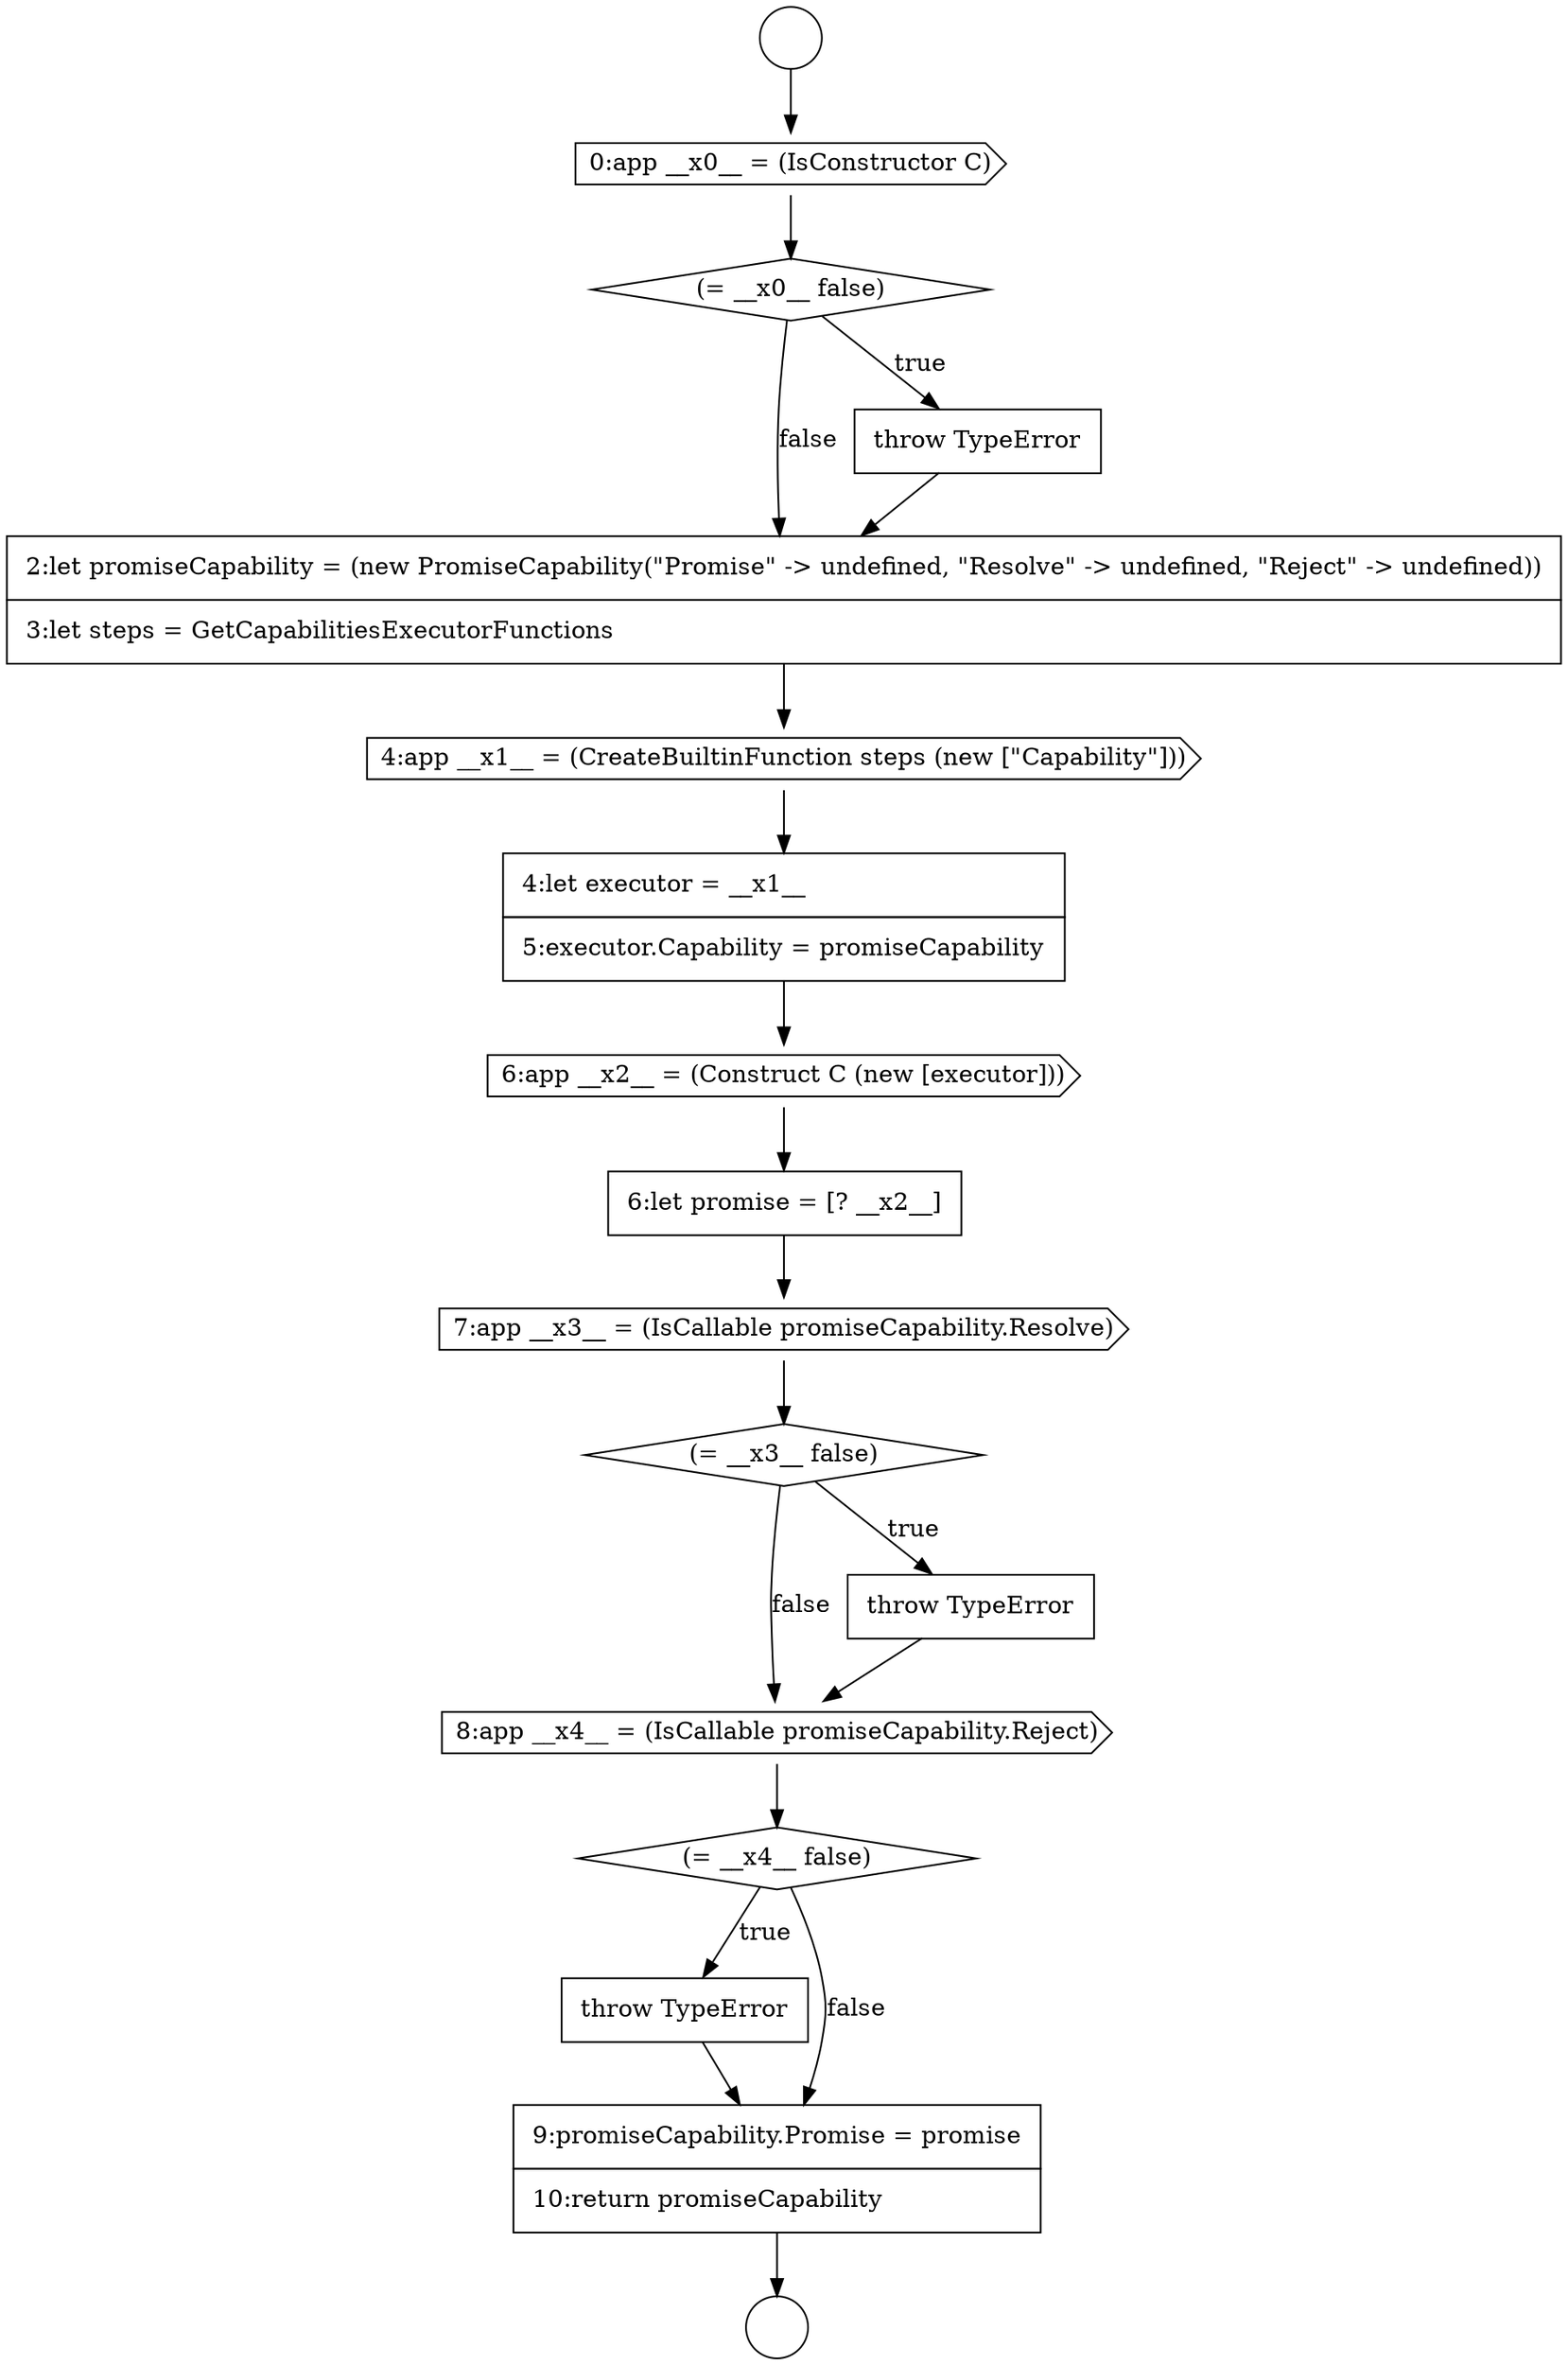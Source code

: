 digraph {
  node17437 [shape=cds, label=<<font color="black">0:app __x0__ = (IsConstructor C)</font>> color="black" fillcolor="white" style=filled]
  node17446 [shape=diamond, label=<<font color="black">(= __x3__ false)</font>> color="black" fillcolor="white" style=filled]
  node17449 [shape=diamond, label=<<font color="black">(= __x4__ false)</font>> color="black" fillcolor="white" style=filled]
  node17442 [shape=none, margin=0, label=<<font color="black">
    <table border="0" cellborder="1" cellspacing="0" cellpadding="10">
      <tr><td align="left">4:let executor = __x1__</td></tr>
      <tr><td align="left">5:executor.Capability = promiseCapability</td></tr>
    </table>
  </font>> color="black" fillcolor="white" style=filled]
  node17440 [shape=none, margin=0, label=<<font color="black">
    <table border="0" cellborder="1" cellspacing="0" cellpadding="10">
      <tr><td align="left">2:let promiseCapability = (new PromiseCapability(&quot;Promise&quot; -&gt; undefined, &quot;Resolve&quot; -&gt; undefined, &quot;Reject&quot; -&gt; undefined))</td></tr>
      <tr><td align="left">3:let steps = GetCapabilitiesExecutorFunctions</td></tr>
    </table>
  </font>> color="black" fillcolor="white" style=filled]
  node17445 [shape=cds, label=<<font color="black">7:app __x3__ = (IsCallable promiseCapability.Resolve)</font>> color="black" fillcolor="white" style=filled]
  node17450 [shape=none, margin=0, label=<<font color="black">
    <table border="0" cellborder="1" cellspacing="0" cellpadding="10">
      <tr><td align="left">throw TypeError</td></tr>
    </table>
  </font>> color="black" fillcolor="white" style=filled]
  node17436 [shape=circle label=" " color="black" fillcolor="white" style=filled]
  node17439 [shape=none, margin=0, label=<<font color="black">
    <table border="0" cellborder="1" cellspacing="0" cellpadding="10">
      <tr><td align="left">throw TypeError</td></tr>
    </table>
  </font>> color="black" fillcolor="white" style=filled]
  node17451 [shape=none, margin=0, label=<<font color="black">
    <table border="0" cellborder="1" cellspacing="0" cellpadding="10">
      <tr><td align="left">9:promiseCapability.Promise = promise</td></tr>
      <tr><td align="left">10:return promiseCapability</td></tr>
    </table>
  </font>> color="black" fillcolor="white" style=filled]
  node17448 [shape=cds, label=<<font color="black">8:app __x4__ = (IsCallable promiseCapability.Reject)</font>> color="black" fillcolor="white" style=filled]
  node17444 [shape=none, margin=0, label=<<font color="black">
    <table border="0" cellborder="1" cellspacing="0" cellpadding="10">
      <tr><td align="left">6:let promise = [? __x2__]</td></tr>
    </table>
  </font>> color="black" fillcolor="white" style=filled]
  node17435 [shape=circle label=" " color="black" fillcolor="white" style=filled]
  node17438 [shape=diamond, label=<<font color="black">(= __x0__ false)</font>> color="black" fillcolor="white" style=filled]
  node17447 [shape=none, margin=0, label=<<font color="black">
    <table border="0" cellborder="1" cellspacing="0" cellpadding="10">
      <tr><td align="left">throw TypeError</td></tr>
    </table>
  </font>> color="black" fillcolor="white" style=filled]
  node17443 [shape=cds, label=<<font color="black">6:app __x2__ = (Construct C (new [executor]))</font>> color="black" fillcolor="white" style=filled]
  node17441 [shape=cds, label=<<font color="black">4:app __x1__ = (CreateBuiltinFunction steps (new [&quot;Capability&quot;]))</font>> color="black" fillcolor="white" style=filled]
  node17444 -> node17445 [ color="black"]
  node17445 -> node17446 [ color="black"]
  node17446 -> node17447 [label=<<font color="black">true</font>> color="black"]
  node17446 -> node17448 [label=<<font color="black">false</font>> color="black"]
  node17442 -> node17443 [ color="black"]
  node17440 -> node17441 [ color="black"]
  node17450 -> node17451 [ color="black"]
  node17447 -> node17448 [ color="black"]
  node17438 -> node17439 [label=<<font color="black">true</font>> color="black"]
  node17438 -> node17440 [label=<<font color="black">false</font>> color="black"]
  node17441 -> node17442 [ color="black"]
  node17449 -> node17450 [label=<<font color="black">true</font>> color="black"]
  node17449 -> node17451 [label=<<font color="black">false</font>> color="black"]
  node17443 -> node17444 [ color="black"]
  node17448 -> node17449 [ color="black"]
  node17437 -> node17438 [ color="black"]
  node17435 -> node17437 [ color="black"]
  node17439 -> node17440 [ color="black"]
  node17451 -> node17436 [ color="black"]
}
